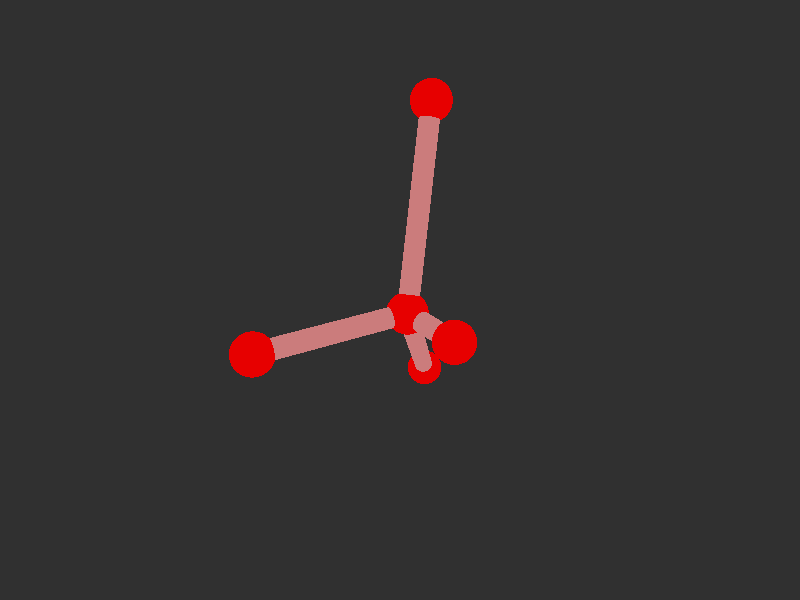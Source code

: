#version 3.7; 
    global_settings { assumed_gamma 1.0 }
    

    camera {
    location  <20, 20, 20>
    right     x*image_width/image_height
    look_at   <0, 0, 0>
    angle 58
    }

    background { color rgb<1,1,1>*0.03 }


    light_source { <-20, 30, -25> color red 0.6 green 0.6 blue 0.6 }
    light_source { < 20, 30, -25> color red 0.6 green 0.6 blue 0.6 }
    
    #declare m = 1;
    union {

    union {
    sphere { m*<0.5133349576850564,-4.048332784969324e-18,1.0026890482867759>, 1 }        
    sphere {  m*<0.5885930293874351,1.308871338920549e-19,4.001747482530008>, 1 }
    sphere {  m*<7.415725717782578,4.034903997695779e-18,-1.6344398550923336>, 1 }
    sphere {  m*<-4.282850802046699,8.164965809277259,-2.2113414501173185>, 1}
    sphere { m*<-4.282850802046699,-8.164965809277259,-2.211341450117321>, 1 }    

        pigment { color rgb<0.8,0,0>  }
    finish { ambient 0.1 diffuse 0.7 phong 1 }
    }    
    union {
    cylinder { m*<0.5885930293874351,1.308871338920549e-19,4.001747482530008>, <0.5133349576850564,-4.048332784969324e-18,1.0026890482867759>, 0.5 }
    cylinder { m*<7.415725717782578,4.034903997695779e-18,-1.6344398550923336>, <0.5133349576850564,-4.048332784969324e-18,1.0026890482867759>, 0.5}
    cylinder { m*<-4.282850802046699,8.164965809277259,-2.2113414501173185>, <0.5133349576850564,-4.048332784969324e-18,1.0026890482867759>, 0.5 }
    cylinder {  m*<-4.282850802046699,-8.164965809277259,-2.211341450117321>, <0.5133349576850564,-4.048332784969324e-18,1.0026890482867759>, 0.5}

    pigment { color rgb<0.6,.2,.2>  }
    finish { ambient 0.1 diffuse 0.7 phong 1 }    
    }
    
    // rotate <0, 0, 0>
    }
    #version 3.7; 
    global_settings { assumed_gamma 1.0 }
    

    camera {
    location  <20, 20, 20>
    right     x*image_width/image_height
    look_at   <0, 0, 0>
    angle 58
    }

    background { color rgb<1,1,1>*0.03 }


    light_source { <-20, 30, -25> color red 0.6 green 0.6 blue 0.6 }
    light_source { < 20, 30, -25> color red 0.6 green 0.6 blue 0.6 }
    
    #declare m = 1;
    union {

    union {
    sphere { m*<0.5133349576850564,-4.048332784969324e-18,1.0026890482867759>, 1 }        
    sphere {  m*<0.5885930293874351,1.308871338920549e-19,4.001747482530008>, 1 }
    sphere {  m*<7.415725717782578,4.034903997695779e-18,-1.6344398550923336>, 1 }
    sphere {  m*<-4.282850802046699,8.164965809277259,-2.2113414501173185>, 1}
    sphere { m*<-4.282850802046699,-8.164965809277259,-2.211341450117321>, 1 }    

        pigment { color rgb<0.8,0,0>  }
    finish { ambient 0.1 diffuse 0.7 phong 1 }
    }    
    union {
    cylinder { m*<0.5885930293874351,1.308871338920549e-19,4.001747482530008>, <0.5133349576850564,-4.048332784969324e-18,1.0026890482867759>, 0.5 }
    cylinder { m*<7.415725717782578,4.034903997695779e-18,-1.6344398550923336>, <0.5133349576850564,-4.048332784969324e-18,1.0026890482867759>, 0.5}
    cylinder { m*<-4.282850802046699,8.164965809277259,-2.2113414501173185>, <0.5133349576850564,-4.048332784969324e-18,1.0026890482867759>, 0.5 }
    cylinder {  m*<-4.282850802046699,-8.164965809277259,-2.211341450117321>, <0.5133349576850564,-4.048332784969324e-18,1.0026890482867759>, 0.5}

    pigment { color rgb<0.6,.2,.2>  }
    finish { ambient 0.1 diffuse 0.7 phong 1 }    
    }
    
    // rotate <0, 0, 0>
    }
    
